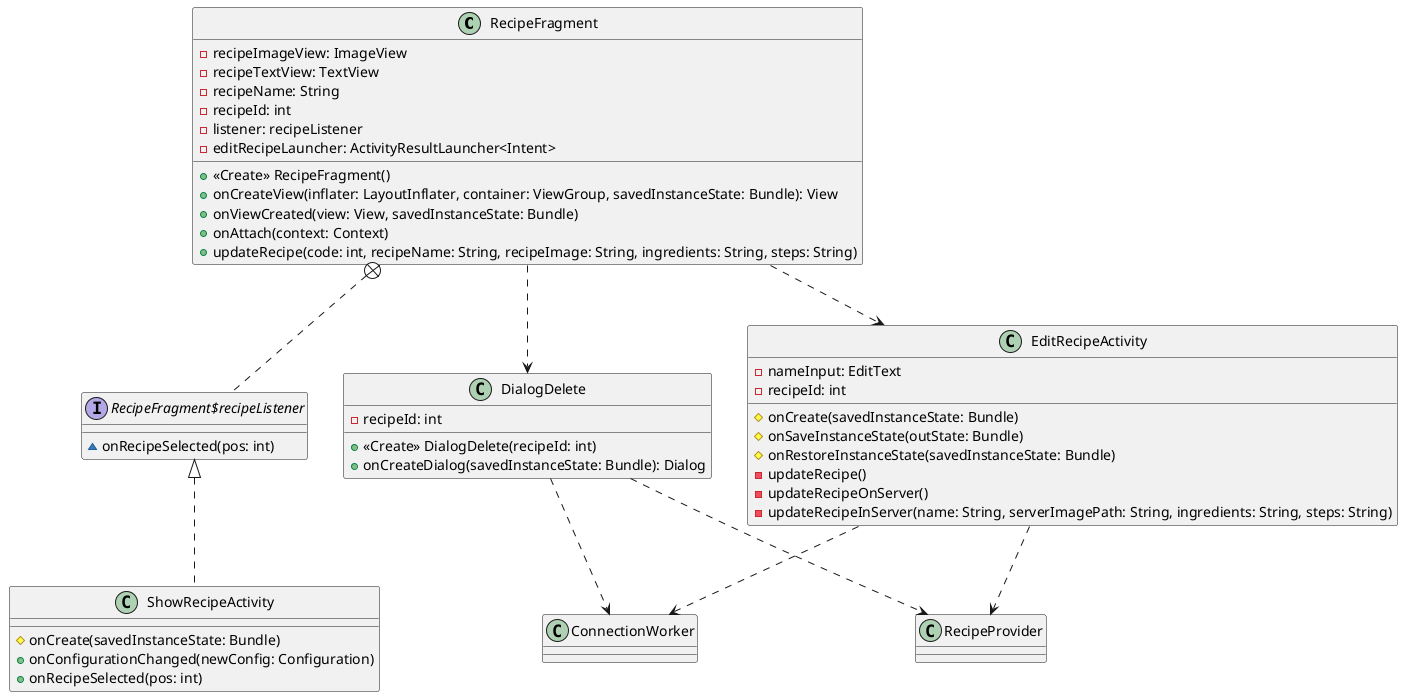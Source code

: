 @startuml
class RecipeFragment {
- recipeImageView: ImageView
- recipeTextView: TextView
- recipeName: String
- recipeId: int
- listener: recipeListener
- editRecipeLauncher: ActivityResultLauncher<Intent>
+ <<Create>> RecipeFragment()
+ onCreateView(inflater: LayoutInflater, container: ViewGroup, savedInstanceState: Bundle): View
+ onViewCreated(view: View, savedInstanceState: Bundle)
+ onAttach(context: Context)
+ updateRecipe(code: int, recipeName: String, recipeImage: String, ingredients: String, steps: String)
}

interface RecipeFragment$recipeListener {
~ onRecipeSelected(pos: int)
}

RecipeFragment +.. RecipeFragment$recipeListener

RecipeFragment ..> EditRecipeActivity
RecipeFragment ..> DialogDelete

RecipeFragment$recipeListener <|.. ShowRecipeActivity

class ShowRecipeActivity {
# onCreate(savedInstanceState: Bundle)
+ onConfigurationChanged(newConfig: Configuration)
+ onRecipeSelected(pos: int)
}

class EditRecipeActivity {
- nameInput: EditText
- recipeId: int
# onCreate(savedInstanceState: Bundle)
# onSaveInstanceState(outState: Bundle)
# onRestoreInstanceState(savedInstanceState: Bundle)
- updateRecipe()
- updateRecipeOnServer()
- updateRecipeInServer(name: String, serverImagePath: String, ingredients: String, steps: String)
}

EditRecipeActivity ..> RecipeProvider
EditRecipeActivity ..> ConnectionWorker

class DialogDelete {
- recipeId: int
+ <<Create>> DialogDelete(recipeId: int)
+ onCreateDialog(savedInstanceState: Bundle): Dialog
}

DialogDelete ..> RecipeProvider
DialogDelete ..> ConnectionWorker
@enduml
